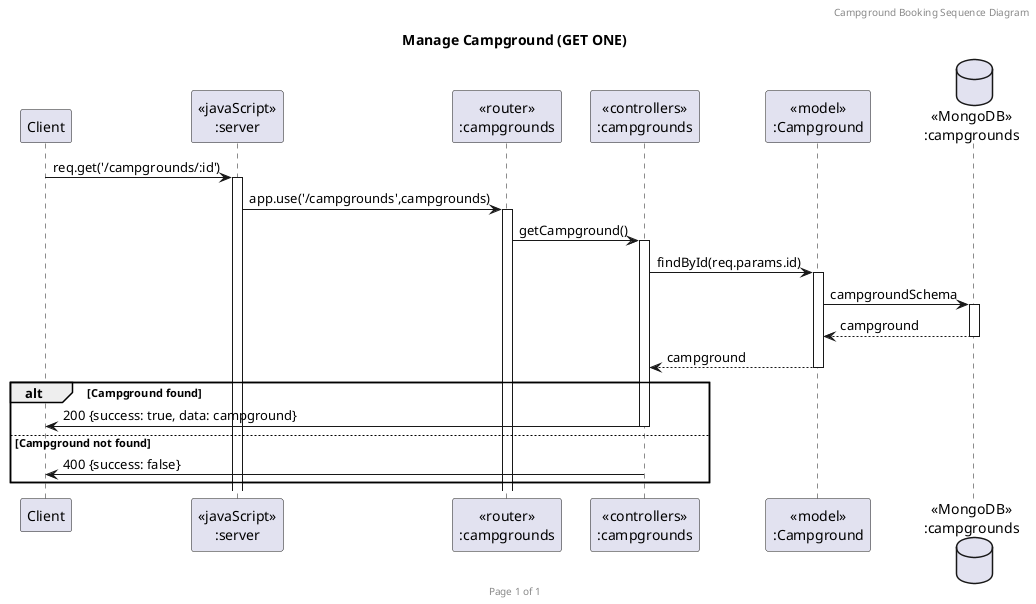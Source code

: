 @startuml Manage Campground (GET ONE)

header Campground Booking Sequence Diagram
footer Page %page% of %lastpage%
title "Manage Campground (GET ONE)"

participant "Client" as client
participant "<<javaScript>>\n:server" as server
participant "<<router>>\n:campgrounds" as routerCampgrounds
participant "<<controllers>>\n:campgrounds" as controllersCampgrounds
participant "<<model>>\n:Campground" as modelCampground
database "<<MongoDB>>\n:campgrounds" as CampgroundsDatabase

client->server ++:req.get('/campgrounds/:id')
server->routerCampgrounds ++:app.use('/campgrounds',campgrounds)
routerCampgrounds -> controllersCampgrounds ++:getCampground()
controllersCampgrounds->modelCampground ++:findById(req.params.id)
modelCampground ->CampgroundsDatabase ++: campgroundSchema
CampgroundsDatabase --> modelCampground --: campground
controllersCampgrounds <-- modelCampground --:campground
alt Campground found
    controllersCampgrounds->client --:200 {success: true, data: campground}
else Campground not found
    controllersCampgrounds->client --:400 {success: false}
end

@enduml